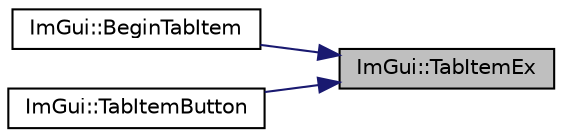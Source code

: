 digraph "ImGui::TabItemEx"
{
 // LATEX_PDF_SIZE
  edge [fontname="Helvetica",fontsize="10",labelfontname="Helvetica",labelfontsize="10"];
  node [fontname="Helvetica",fontsize="10",shape=record];
  rankdir="RL";
  Node1 [label="ImGui::TabItemEx",height=0.2,width=0.4,color="black", fillcolor="grey75", style="filled", fontcolor="black",tooltip=" "];
  Node1 -> Node2 [dir="back",color="midnightblue",fontsize="10",style="solid"];
  Node2 [label="ImGui::BeginTabItem",height=0.2,width=0.4,color="black", fillcolor="white", style="filled",URL="$namespace_im_gui.html#a4cee1ccc9018a298cfff90a704bde8ca",tooltip=" "];
  Node1 -> Node3 [dir="back",color="midnightblue",fontsize="10",style="solid"];
  Node3 [label="ImGui::TabItemButton",height=0.2,width=0.4,color="black", fillcolor="white", style="filled",URL="$namespace_im_gui.html#a1dbc539ac5b49e9445c4573607e6d60d",tooltip=" "];
}
